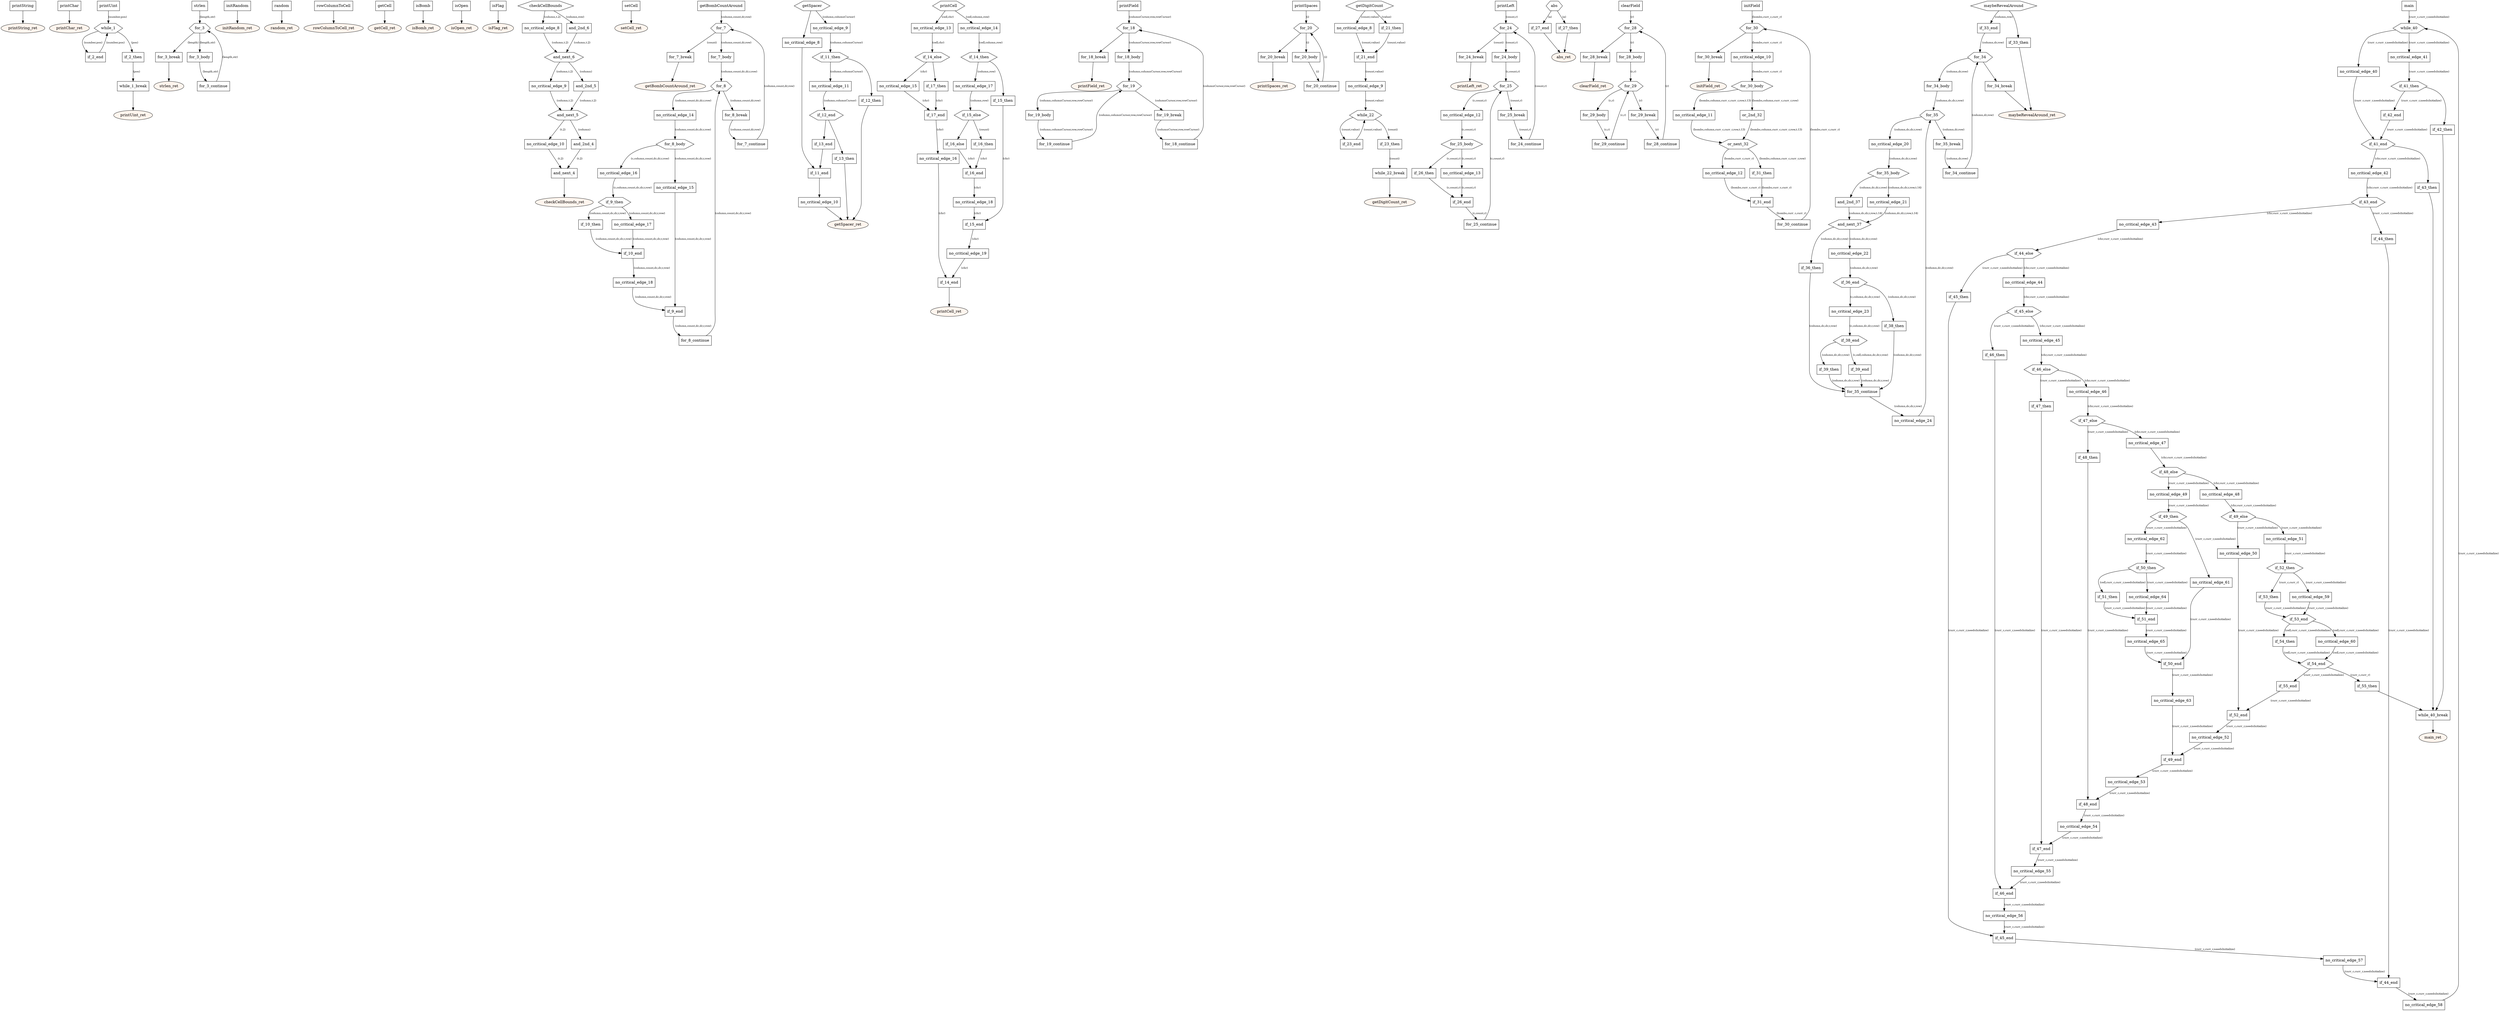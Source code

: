 digraph program {
	edge[fontsize="10pt"];
	subgraph fn_printString {
		BasicBlock_0_printString [label="printString",shape=box];
		BasicBlock_0_printString -> BasicBlock_0_printString_ret;
		BasicBlock_0_printString_ret [label="printString_ret",shape=oval,style=filled,fillcolor="#fff5ee"];
	}
	subgraph fn_printChar {
		BasicBlock_1_printChar [label="printChar",shape=box];
		BasicBlock_1_printChar -> BasicBlock_1_printChar_ret;
		BasicBlock_1_printChar_ret [label="printChar_ret",shape=oval,style=filled,fillcolor="#fff5ee"];
	}
	subgraph fn_printUint {
		BasicBlock_2_printUint [label="printUint",shape=box];
		BasicBlock_2_printUint -> BasicBlock_2_while_1 [label="(number,pos)"];
		BasicBlock_2_while_1 [label="while_1",shape=hexagon];
		BasicBlock_2_while_1 -> BasicBlock_2_if_2_end [label="(number,pos)"];
		BasicBlock_2_while_1 -> BasicBlock_2_if_2_then [label="(pos)"];
		BasicBlock_2_if_2_then [label="if_2_then",shape=box];
		BasicBlock_2_if_2_then -> BasicBlock_2_while_1_break [label="(pos)"];
		BasicBlock_2_while_1_break [label="while_1_break",shape=box];
		BasicBlock_2_while_1_break -> BasicBlock_2_printUint_ret;
		BasicBlock_2_if_2_end [label="if_2_end",shape=box];
		BasicBlock_2_if_2_end -> BasicBlock_2_while_1 [label="(number,pos)"];
		BasicBlock_2_printUint_ret [label="printUint_ret",shape=oval,style=filled,fillcolor="#fff5ee"];
	}
	subgraph fn_strlen {
		BasicBlock_3_strlen [label="strlen",shape=box];
		BasicBlock_3_strlen -> BasicBlock_3_for_3 [label="(length,str)"];
		BasicBlock_3_for_3 [label="for_3",shape=hexagon];
		BasicBlock_3_for_3 -> BasicBlock_3_for_3_break [label="(length)"];
		BasicBlock_3_for_3 -> BasicBlock_3_for_3_body [label="(length,str)"];
		BasicBlock_3_for_3_body [label="for_3_body",shape=box];
		BasicBlock_3_for_3_body -> BasicBlock_3_for_3_continue [label="(length,str)"];
		BasicBlock_3_for_3_continue [label="for_3_continue",shape=box];
		BasicBlock_3_for_3_continue -> BasicBlock_3_for_3 [label="(length,str)"];
		BasicBlock_3_for_3_break [label="for_3_break",shape=box];
		BasicBlock_3_for_3_break -> BasicBlock_3_strlen_ret;
		BasicBlock_3_strlen_ret [label="strlen_ret",shape=oval,style=filled,fillcolor="#fff5ee"];
	}
	subgraph fn_initRandom {
		BasicBlock_4_initRandom [label="initRandom",shape=box];
		BasicBlock_4_initRandom -> BasicBlock_4_initRandom_ret;
		BasicBlock_4_initRandom_ret [label="initRandom_ret",shape=oval,style=filled,fillcolor="#fff5ee"];
	}
	subgraph fn_random {
		BasicBlock_5_random [label="random",shape=box];
		BasicBlock_5_random -> BasicBlock_5_random_ret;
		BasicBlock_5_random_ret [label="random_ret",shape=oval,style=filled,fillcolor="#fff5ee"];
	}
	subgraph fn_rowColumnToCell {
		BasicBlock_6_rowColumnToCell [label="rowColumnToCell",shape=box];
		BasicBlock_6_rowColumnToCell -> BasicBlock_6_rowColumnToCell_ret;
		BasicBlock_6_rowColumnToCell_ret [label="rowColumnToCell_ret",shape=oval,style=filled,fillcolor="#fff5ee"];
	}
	subgraph fn_getCell {
		BasicBlock_7_getCell [label="getCell",shape=box];
		BasicBlock_7_getCell -> BasicBlock_7_getCell_ret;
		BasicBlock_7_getCell_ret [label="getCell_ret",shape=oval,style=filled,fillcolor="#fff5ee"];
	}
	subgraph fn_isBomb {
		BasicBlock_8_isBomb [label="isBomb",shape=box];
		BasicBlock_8_isBomb -> BasicBlock_8_isBomb_ret;
		BasicBlock_8_isBomb_ret [label="isBomb_ret",shape=oval,style=filled,fillcolor="#fff5ee"];
	}
	subgraph fn_isOpen {
		BasicBlock_9_isOpen [label="isOpen",shape=box];
		BasicBlock_9_isOpen -> BasicBlock_9_isOpen_ret;
		BasicBlock_9_isOpen_ret [label="isOpen_ret",shape=oval,style=filled,fillcolor="#fff5ee"];
	}
	subgraph fn_isFlag {
		BasicBlock_10_isFlag [label="isFlag",shape=box];
		BasicBlock_10_isFlag -> BasicBlock_10_isFlag_ret;
		BasicBlock_10_isFlag_ret [label="isFlag_ret",shape=oval,style=filled,fillcolor="#fff5ee"];
	}
	subgraph fn_checkCellBounds {
		BasicBlock_11_checkCellBounds [label="checkCellBounds",shape=hexagon];
		BasicBlock_11_checkCellBounds -> BasicBlock_11_no_critical_edge_8 [label="(column,t.2)"];
		BasicBlock_11_checkCellBounds -> BasicBlock_11_and_2nd_6 [label="(column,row)"];
		BasicBlock_11_and_2nd_6 [label="and_2nd_6",shape=box];
		BasicBlock_11_and_2nd_6 -> BasicBlock_11_and_next_6 [label="(column,t.2)"];
		BasicBlock_11_no_critical_edge_8 [label="no_critical_edge_8",shape=box];
		BasicBlock_11_no_critical_edge_8 -> BasicBlock_11_and_next_6 [label="(column,t.2)"];
		BasicBlock_11_and_next_6 [label="and_next_6",shape=hexagon];
		BasicBlock_11_and_next_6 -> BasicBlock_11_no_critical_edge_9 [label="(column,t.2)"];
		BasicBlock_11_and_next_6 -> BasicBlock_11_and_2nd_5 [label="(column)"];
		BasicBlock_11_and_2nd_5 [label="and_2nd_5",shape=box];
		BasicBlock_11_and_2nd_5 -> BasicBlock_11_and_next_5 [label="(column,t.2)"];
		BasicBlock_11_no_critical_edge_9 [label="no_critical_edge_9",shape=box];
		BasicBlock_11_no_critical_edge_9 -> BasicBlock_11_and_next_5 [label="(column,t.2)"];
		BasicBlock_11_and_next_5 [label="and_next_5",shape=hexagon];
		BasicBlock_11_and_next_5 -> BasicBlock_11_no_critical_edge_10 [label="(t.2)"];
		BasicBlock_11_and_next_5 -> BasicBlock_11_and_2nd_4 [label="(column)"];
		BasicBlock_11_and_2nd_4 [label="and_2nd_4",shape=box];
		BasicBlock_11_and_2nd_4 -> BasicBlock_11_and_next_4 [label="(t.2)"];
		BasicBlock_11_no_critical_edge_10 [label="no_critical_edge_10",shape=box];
		BasicBlock_11_no_critical_edge_10 -> BasicBlock_11_and_next_4 [label="(t.2)"];
		BasicBlock_11_and_next_4 [label="and_next_4",shape=box];
		BasicBlock_11_and_next_4 -> BasicBlock_11_checkCellBounds_ret;
		BasicBlock_11_checkCellBounds_ret [label="checkCellBounds_ret",shape=oval,style=filled,fillcolor="#fff5ee"];
	}
	subgraph fn_setCell {
		BasicBlock_12_setCell [label="setCell",shape=box];
		BasicBlock_12_setCell -> BasicBlock_12_setCell_ret;
		BasicBlock_12_setCell_ret [label="setCell_ret",shape=oval,style=filled,fillcolor="#fff5ee"];
	}
	subgraph fn_getBombCountAround {
		BasicBlock_13_getBombCountAround [label="getBombCountAround",shape=box];
		BasicBlock_13_getBombCountAround -> BasicBlock_13_for_7 [label="(column,count,dr,row)"];
		BasicBlock_13_for_7 [label="for_7",shape=hexagon];
		BasicBlock_13_for_7 -> BasicBlock_13_for_7_break [label="(count)"];
		BasicBlock_13_for_7 -> BasicBlock_13_for_7_body [label="(column,count,dr,row)"];
		BasicBlock_13_for_7_body [label="for_7_body",shape=box];
		BasicBlock_13_for_7_body -> BasicBlock_13_for_8 [label="(column,count,dc,dr,r,row)"];
		BasicBlock_13_for_8 [label="for_8",shape=hexagon];
		BasicBlock_13_for_8 -> BasicBlock_13_for_8_break [label="(column,count,dr,row)"];
		BasicBlock_13_for_8 -> BasicBlock_13_no_critical_edge_14 [label="(column,count,dc,dr,r,row)"];
		BasicBlock_13_no_critical_edge_14 [label="no_critical_edge_14",shape=box];
		BasicBlock_13_no_critical_edge_14 -> BasicBlock_13_for_8_body [label="(column,count,dc,dr,r,row)"];
		BasicBlock_13_for_8_body [label="for_8_body",shape=hexagon];
		BasicBlock_13_for_8_body -> BasicBlock_13_no_critical_edge_15 [label="(column,count,dc,dr,r,row)"];
		BasicBlock_13_for_8_body -> BasicBlock_13_no_critical_edge_16 [label="(c,column,count,dc,dr,r,row)"];
		BasicBlock_13_no_critical_edge_16 [label="no_critical_edge_16",shape=box];
		BasicBlock_13_no_critical_edge_16 -> BasicBlock_13_if_9_then [label="(c,column,count,dc,dr,r,row)"];
		BasicBlock_13_if_9_then [label="if_9_then",shape=hexagon];
		BasicBlock_13_if_9_then -> BasicBlock_13_no_critical_edge_17 [label="(column,count,dc,dr,r,row)"];
		BasicBlock_13_if_9_then -> BasicBlock_13_if_10_then [label="(column,count,dc,dr,r,row)"];
		BasicBlock_13_if_10_then [label="if_10_then",shape=box];
		BasicBlock_13_if_10_then -> BasicBlock_13_if_10_end [label="(column,count,dc,dr,r,row)"];
		BasicBlock_13_no_critical_edge_17 [label="no_critical_edge_17",shape=box];
		BasicBlock_13_no_critical_edge_17 -> BasicBlock_13_if_10_end [label="(column,count,dc,dr,r,row)"];
		BasicBlock_13_if_10_end [label="if_10_end",shape=box];
		BasicBlock_13_if_10_end -> BasicBlock_13_no_critical_edge_18 [label="(column,count,dc,dr,r,row)"];
		BasicBlock_13_no_critical_edge_18 [label="no_critical_edge_18",shape=box];
		BasicBlock_13_no_critical_edge_18 -> BasicBlock_13_if_9_end [label="(column,count,dc,dr,r,row)"];
		BasicBlock_13_no_critical_edge_15 [label="no_critical_edge_15",shape=box];
		BasicBlock_13_no_critical_edge_15 -> BasicBlock_13_if_9_end [label="(column,count,dc,dr,r,row)"];
		BasicBlock_13_if_9_end [label="if_9_end",shape=box];
		BasicBlock_13_if_9_end -> BasicBlock_13_for_8_continue [label="(column,count,dc,dr,r,row)"];
		BasicBlock_13_for_8_continue [label="for_8_continue",shape=box];
		BasicBlock_13_for_8_continue -> BasicBlock_13_for_8 [label="(column,count,dc,dr,r,row)"];
		BasicBlock_13_for_8_break [label="for_8_break",shape=box];
		BasicBlock_13_for_8_break -> BasicBlock_13_for_7_continue [label="(column,count,dr,row)"];
		BasicBlock_13_for_7_continue [label="for_7_continue",shape=box];
		BasicBlock_13_for_7_continue -> BasicBlock_13_for_7 [label="(column,count,dr,row)"];
		BasicBlock_13_for_7_break [label="for_7_break",shape=box];
		BasicBlock_13_for_7_break -> BasicBlock_13_getBombCountAround_ret;
		BasicBlock_13_getBombCountAround_ret [label="getBombCountAround_ret",shape=oval,style=filled,fillcolor="#fff5ee"];
	}
	subgraph fn_getSpacer {
		BasicBlock_14_getSpacer [label="getSpacer",shape=hexagon];
		BasicBlock_14_getSpacer -> BasicBlock_14_no_critical_edge_8;
		BasicBlock_14_getSpacer -> BasicBlock_14_no_critical_edge_9 [label="(column,columnCursor)"];
		BasicBlock_14_no_critical_edge_9 [label="no_critical_edge_9",shape=box];
		BasicBlock_14_no_critical_edge_9 -> BasicBlock_14_if_11_then [label="(column,columnCursor)"];
		BasicBlock_14_if_11_then [label="if_11_then",shape=hexagon];
		BasicBlock_14_if_11_then -> BasicBlock_14_no_critical_edge_11 [label="(column,columnCursor)"];
		BasicBlock_14_if_11_then -> BasicBlock_14_if_12_then;
		BasicBlock_14_if_12_then [label="if_12_then",shape=box];
		BasicBlock_14_if_12_then -> BasicBlock_14_getSpacer_ret;
		BasicBlock_14_no_critical_edge_11 [label="no_critical_edge_11",shape=box];
		BasicBlock_14_no_critical_edge_11 -> BasicBlock_14_if_12_end [label="(column,columnCursor)"];
		BasicBlock_14_if_12_end [label="if_12_end",shape=hexagon];
		BasicBlock_14_if_12_end -> BasicBlock_14_if_13_end;
		BasicBlock_14_if_12_end -> BasicBlock_14_if_13_then;
		BasicBlock_14_if_13_then [label="if_13_then",shape=box];
		BasicBlock_14_if_13_then -> BasicBlock_14_getSpacer_ret;
		BasicBlock_14_if_13_end [label="if_13_end",shape=box];
		BasicBlock_14_if_13_end -> BasicBlock_14_if_11_end;
		BasicBlock_14_no_critical_edge_8 [label="no_critical_edge_8",shape=box];
		BasicBlock_14_no_critical_edge_8 -> BasicBlock_14_if_11_end;
		BasicBlock_14_if_11_end [label="if_11_end",shape=box];
		BasicBlock_14_if_11_end -> BasicBlock_14_no_critical_edge_10;
		BasicBlock_14_no_critical_edge_10 [label="no_critical_edge_10",shape=box];
		BasicBlock_14_no_critical_edge_10 -> BasicBlock_14_getSpacer_ret;
		BasicBlock_14_getSpacer_ret [label="getSpacer_ret",shape=oval,style=filled,fillcolor="#fff5ee"];
	}
	subgraph fn_printCell {
		BasicBlock_15_printCell [label="printCell",shape=hexagon];
		BasicBlock_15_printCell -> BasicBlock_15_no_critical_edge_13 [label="(cell,chr)"];
		BasicBlock_15_printCell -> BasicBlock_15_no_critical_edge_14 [label="(cell,column,row)"];
		BasicBlock_15_no_critical_edge_14 [label="no_critical_edge_14",shape=box];
		BasicBlock_15_no_critical_edge_14 -> BasicBlock_15_if_14_then [label="(cell,column,row)"];
		BasicBlock_15_if_14_then [label="if_14_then",shape=hexagon];
		BasicBlock_15_if_14_then -> BasicBlock_15_no_critical_edge_17 [label="(column,row)"];
		BasicBlock_15_if_14_then -> BasicBlock_15_if_15_then;
		BasicBlock_15_if_15_then [label="if_15_then",shape=box];
		BasicBlock_15_if_15_then -> BasicBlock_15_if_15_end [label="(chr)"];
		BasicBlock_15_no_critical_edge_17 [label="no_critical_edge_17",shape=box];
		BasicBlock_15_no_critical_edge_17 -> BasicBlock_15_if_15_else [label="(column,row)"];
		BasicBlock_15_if_15_else [label="if_15_else",shape=hexagon];
		BasicBlock_15_if_15_else -> BasicBlock_15_if_16_else;
		BasicBlock_15_if_15_else -> BasicBlock_15_if_16_then [label="(count)"];
		BasicBlock_15_if_16_then [label="if_16_then",shape=box];
		BasicBlock_15_if_16_then -> BasicBlock_15_if_16_end [label="(chr)"];
		BasicBlock_15_if_16_else [label="if_16_else",shape=box];
		BasicBlock_15_if_16_else -> BasicBlock_15_if_16_end [label="(chr)"];
		BasicBlock_15_if_16_end [label="if_16_end",shape=box];
		BasicBlock_15_if_16_end -> BasicBlock_15_no_critical_edge_18 [label="(chr)"];
		BasicBlock_15_no_critical_edge_18 [label="no_critical_edge_18",shape=box];
		BasicBlock_15_no_critical_edge_18 -> BasicBlock_15_if_15_end [label="(chr)"];
		BasicBlock_15_if_15_end [label="if_15_end",shape=box];
		BasicBlock_15_if_15_end -> BasicBlock_15_no_critical_edge_19 [label="(chr)"];
		BasicBlock_15_no_critical_edge_19 [label="no_critical_edge_19",shape=box];
		BasicBlock_15_no_critical_edge_19 -> BasicBlock_15_if_14_end [label="(chr)"];
		BasicBlock_15_no_critical_edge_13 [label="no_critical_edge_13",shape=box];
		BasicBlock_15_no_critical_edge_13 -> BasicBlock_15_if_14_else [label="(cell,chr)"];
		BasicBlock_15_if_14_else [label="if_14_else",shape=hexagon];
		BasicBlock_15_if_14_else -> BasicBlock_15_no_critical_edge_15 [label="(chr)"];
		BasicBlock_15_if_14_else -> BasicBlock_15_if_17_then;
		BasicBlock_15_if_17_then [label="if_17_then",shape=box];
		BasicBlock_15_if_17_then -> BasicBlock_15_if_17_end [label="(chr)"];
		BasicBlock_15_no_critical_edge_15 [label="no_critical_edge_15",shape=box];
		BasicBlock_15_no_critical_edge_15 -> BasicBlock_15_if_17_end [label="(chr)"];
		BasicBlock_15_if_17_end [label="if_17_end",shape=box];
		BasicBlock_15_if_17_end -> BasicBlock_15_no_critical_edge_16 [label="(chr)"];
		BasicBlock_15_no_critical_edge_16 [label="no_critical_edge_16",shape=box];
		BasicBlock_15_no_critical_edge_16 -> BasicBlock_15_if_14_end [label="(chr)"];
		BasicBlock_15_if_14_end [label="if_14_end",shape=box];
		BasicBlock_15_if_14_end -> BasicBlock_15_printCell_ret;
		BasicBlock_15_printCell_ret [label="printCell_ret",shape=oval,style=filled,fillcolor="#fff5ee"];
	}
	subgraph fn_printField {
		BasicBlock_16_printField [label="printField",shape=box];
		BasicBlock_16_printField -> BasicBlock_16_for_18 [label="(columnCursor,row,rowCursor)"];
		BasicBlock_16_for_18 [label="for_18",shape=hexagon];
		BasicBlock_16_for_18 -> BasicBlock_16_for_18_break;
		BasicBlock_16_for_18 -> BasicBlock_16_for_18_body [label="(columnCursor,row,rowCursor)"];
		BasicBlock_16_for_18_body [label="for_18_body",shape=box];
		BasicBlock_16_for_18_body -> BasicBlock_16_for_19 [label="(column,columnCursor,row,rowCursor)"];
		BasicBlock_16_for_19 [label="for_19",shape=hexagon];
		BasicBlock_16_for_19 -> BasicBlock_16_for_19_break [label="(columnCursor,row,rowCursor)"];
		BasicBlock_16_for_19 -> BasicBlock_16_for_19_body [label="(column,columnCursor,row,rowCursor)"];
		BasicBlock_16_for_19_body [label="for_19_body",shape=box];
		BasicBlock_16_for_19_body -> BasicBlock_16_for_19_continue [label="(column,columnCursor,row,rowCursor)"];
		BasicBlock_16_for_19_continue [label="for_19_continue",shape=box];
		BasicBlock_16_for_19_continue -> BasicBlock_16_for_19 [label="(column,columnCursor,row,rowCursor)"];
		BasicBlock_16_for_19_break [label="for_19_break",shape=box];
		BasicBlock_16_for_19_break -> BasicBlock_16_for_18_continue [label="(columnCursor,row,rowCursor)"];
		BasicBlock_16_for_18_continue [label="for_18_continue",shape=box];
		BasicBlock_16_for_18_continue -> BasicBlock_16_for_18 [label="(columnCursor,row,rowCursor)"];
		BasicBlock_16_for_18_break [label="for_18_break",shape=box];
		BasicBlock_16_for_18_break -> BasicBlock_16_printField_ret;
		BasicBlock_16_printField_ret [label="printField_ret",shape=oval,style=filled,fillcolor="#fff5ee"];
	}
	subgraph fn_printSpaces {
		BasicBlock_17_printSpaces [label="printSpaces",shape=box];
		BasicBlock_17_printSpaces -> BasicBlock_17_for_20 [label="(i)"];
		BasicBlock_17_for_20 [label="for_20",shape=hexagon];
		BasicBlock_17_for_20 -> BasicBlock_17_for_20_break;
		BasicBlock_17_for_20 -> BasicBlock_17_for_20_body [label="(i)"];
		BasicBlock_17_for_20_body [label="for_20_body",shape=box];
		BasicBlock_17_for_20_body -> BasicBlock_17_for_20_continue [label="(i)"];
		BasicBlock_17_for_20_continue [label="for_20_continue",shape=box];
		BasicBlock_17_for_20_continue -> BasicBlock_17_for_20 [label="(i)"];
		BasicBlock_17_for_20_break [label="for_20_break",shape=box];
		BasicBlock_17_for_20_break -> BasicBlock_17_printSpaces_ret;
		BasicBlock_17_printSpaces_ret [label="printSpaces_ret",shape=oval,style=filled,fillcolor="#fff5ee"];
	}
	subgraph fn_getDigitCount {
		BasicBlock_18_getDigitCount [label="getDigitCount",shape=hexagon];
		BasicBlock_18_getDigitCount -> BasicBlock_18_no_critical_edge_8 [label="(count,value)"];
		BasicBlock_18_getDigitCount -> BasicBlock_18_if_21_then [label="(value)"];
		BasicBlock_18_if_21_then [label="if_21_then",shape=box];
		BasicBlock_18_if_21_then -> BasicBlock_18_if_21_end [label="(count,value)"];
		BasicBlock_18_no_critical_edge_8 [label="no_critical_edge_8",shape=box];
		BasicBlock_18_no_critical_edge_8 -> BasicBlock_18_if_21_end [label="(count,value)"];
		BasicBlock_18_if_21_end [label="if_21_end",shape=box];
		BasicBlock_18_if_21_end -> BasicBlock_18_no_critical_edge_9 [label="(count,value)"];
		BasicBlock_18_no_critical_edge_9 [label="no_critical_edge_9",shape=box];
		BasicBlock_18_no_critical_edge_9 -> BasicBlock_18_while_22 [label="(count,value)"];
		BasicBlock_18_while_22 [label="while_22",shape=hexagon];
		BasicBlock_18_while_22 -> BasicBlock_18_if_23_end [label="(count,value)"];
		BasicBlock_18_while_22 -> BasicBlock_18_if_23_then [label="(count)"];
		BasicBlock_18_if_23_then [label="if_23_then",shape=box];
		BasicBlock_18_if_23_then -> BasicBlock_18_while_22_break [label="(count)"];
		BasicBlock_18_while_22_break [label="while_22_break",shape=box];
		BasicBlock_18_while_22_break -> BasicBlock_18_getDigitCount_ret;
		BasicBlock_18_if_23_end [label="if_23_end",shape=box];
		BasicBlock_18_if_23_end -> BasicBlock_18_while_22 [label="(count,value)"];
		BasicBlock_18_getDigitCount_ret [label="getDigitCount_ret",shape=oval,style=filled,fillcolor="#fff5ee"];
	}
	subgraph fn_printLeft {
		BasicBlock_19_printLeft [label="printLeft",shape=box];
		BasicBlock_19_printLeft -> BasicBlock_19_for_24 [label="(count,r)"];
		BasicBlock_19_for_24 [label="for_24",shape=hexagon];
		BasicBlock_19_for_24 -> BasicBlock_19_for_24_break [label="(count)"];
		BasicBlock_19_for_24 -> BasicBlock_19_for_24_body [label="(count,r)"];
		BasicBlock_19_for_24_body [label="for_24_body",shape=box];
		BasicBlock_19_for_24_body -> BasicBlock_19_for_25 [label="(c,count,r)"];
		BasicBlock_19_for_25 [label="for_25",shape=hexagon];
		BasicBlock_19_for_25 -> BasicBlock_19_for_25_break [label="(count,r)"];
		BasicBlock_19_for_25 -> BasicBlock_19_no_critical_edge_12 [label="(c,count,r)"];
		BasicBlock_19_no_critical_edge_12 [label="no_critical_edge_12",shape=box];
		BasicBlock_19_no_critical_edge_12 -> BasicBlock_19_for_25_body [label="(c,count,r)"];
		BasicBlock_19_for_25_body [label="for_25_body",shape=hexagon];
		BasicBlock_19_for_25_body -> BasicBlock_19_no_critical_edge_13 [label="(c,count,r)"];
		BasicBlock_19_for_25_body -> BasicBlock_19_if_26_then [label="(c,count,r)"];
		BasicBlock_19_if_26_then [label="if_26_then",shape=box];
		BasicBlock_19_if_26_then -> BasicBlock_19_if_26_end [label="(c,count,r)"];
		BasicBlock_19_no_critical_edge_13 [label="no_critical_edge_13",shape=box];
		BasicBlock_19_no_critical_edge_13 -> BasicBlock_19_if_26_end [label="(c,count,r)"];
		BasicBlock_19_if_26_end [label="if_26_end",shape=box];
		BasicBlock_19_if_26_end -> BasicBlock_19_for_25_continue [label="(c,count,r)"];
		BasicBlock_19_for_25_continue [label="for_25_continue",shape=box];
		BasicBlock_19_for_25_continue -> BasicBlock_19_for_25 [label="(c,count,r)"];
		BasicBlock_19_for_25_break [label="for_25_break",shape=box];
		BasicBlock_19_for_25_break -> BasicBlock_19_for_24_continue [label="(count,r)"];
		BasicBlock_19_for_24_continue [label="for_24_continue",shape=box];
		BasicBlock_19_for_24_continue -> BasicBlock_19_for_24 [label="(count,r)"];
		BasicBlock_19_for_24_break [label="for_24_break",shape=box];
		BasicBlock_19_for_24_break -> BasicBlock_19_printLeft_ret;
		BasicBlock_19_printLeft_ret [label="printLeft_ret",shape=oval,style=filled,fillcolor="#fff5ee"];
	}
	subgraph fn_abs {
		BasicBlock_20_abs [label="abs",shape=hexagon];
		BasicBlock_20_abs -> BasicBlock_20_if_27_end [label="(a)"];
		BasicBlock_20_abs -> BasicBlock_20_if_27_then [label="(a)"];
		BasicBlock_20_if_27_then [label="if_27_then",shape=box];
		BasicBlock_20_if_27_then -> BasicBlock_20_abs_ret;
		BasicBlock_20_if_27_end [label="if_27_end",shape=box];
		BasicBlock_20_if_27_end -> BasicBlock_20_abs_ret;
		BasicBlock_20_abs_ret [label="abs_ret",shape=oval,style=filled,fillcolor="#fff5ee"];
	}
	subgraph fn_clearField {
		BasicBlock_21_clearField [label="clearField",shape=box];
		BasicBlock_21_clearField -> BasicBlock_21_for_28 [label="(r)"];
		BasicBlock_21_for_28 [label="for_28",shape=hexagon];
		BasicBlock_21_for_28 -> BasicBlock_21_for_28_break;
		BasicBlock_21_for_28 -> BasicBlock_21_for_28_body [label="(r)"];
		BasicBlock_21_for_28_body [label="for_28_body",shape=box];
		BasicBlock_21_for_28_body -> BasicBlock_21_for_29 [label="(c,r)"];
		BasicBlock_21_for_29 [label="for_29",shape=hexagon];
		BasicBlock_21_for_29 -> BasicBlock_21_for_29_break [label="(r)"];
		BasicBlock_21_for_29 -> BasicBlock_21_for_29_body [label="(c,r)"];
		BasicBlock_21_for_29_body [label="for_29_body",shape=box];
		BasicBlock_21_for_29_body -> BasicBlock_21_for_29_continue [label="(c,r)"];
		BasicBlock_21_for_29_continue [label="for_29_continue",shape=box];
		BasicBlock_21_for_29_continue -> BasicBlock_21_for_29 [label="(c,r)"];
		BasicBlock_21_for_29_break [label="for_29_break",shape=box];
		BasicBlock_21_for_29_break -> BasicBlock_21_for_28_continue [label="(r)"];
		BasicBlock_21_for_28_continue [label="for_28_continue",shape=box];
		BasicBlock_21_for_28_continue -> BasicBlock_21_for_28 [label="(r)"];
		BasicBlock_21_for_28_break [label="for_28_break",shape=box];
		BasicBlock_21_for_28_break -> BasicBlock_21_clearField_ret;
		BasicBlock_21_clearField_ret [label="clearField_ret",shape=oval,style=filled,fillcolor="#fff5ee"];
	}
	subgraph fn_initField {
		BasicBlock_22_initField [label="initField",shape=box];
		BasicBlock_22_initField -> BasicBlock_22_for_30 [label="(bombs,curr_c,curr_r)"];
		BasicBlock_22_for_30 [label="for_30",shape=hexagon];
		BasicBlock_22_for_30 -> BasicBlock_22_for_30_break;
		BasicBlock_22_for_30 -> BasicBlock_22_no_critical_edge_10 [label="(bombs,curr_c,curr_r)"];
		BasicBlock_22_no_critical_edge_10 [label="no_critical_edge_10",shape=box];
		BasicBlock_22_no_critical_edge_10 -> BasicBlock_22_for_30_body [label="(bombs,curr_c,curr_r)"];
		BasicBlock_22_for_30_body [label="for_30_body",shape=hexagon];
		BasicBlock_22_for_30_body -> BasicBlock_22_no_critical_edge_11 [label="(bombs,column,curr_c,curr_r,row,t.13)"];
		BasicBlock_22_for_30_body -> BasicBlock_22_or_2nd_32 [label="(bombs,column,curr_c,curr_r,row)"];
		BasicBlock_22_or_2nd_32 [label="or_2nd_32",shape=box];
		BasicBlock_22_or_2nd_32 -> BasicBlock_22_or_next_32 [label="(bombs,column,curr_c,curr_r,row,t.13)"];
		BasicBlock_22_no_critical_edge_11 [label="no_critical_edge_11",shape=box];
		BasicBlock_22_no_critical_edge_11 -> BasicBlock_22_or_next_32 [label="(bombs,column,curr_c,curr_r,row,t.13)"];
		BasicBlock_22_or_next_32 [label="or_next_32",shape=hexagon];
		BasicBlock_22_or_next_32 -> BasicBlock_22_no_critical_edge_12 [label="(bombs,curr_c,curr_r)"];
		BasicBlock_22_or_next_32 -> BasicBlock_22_if_31_then [label="(bombs,column,curr_c,curr_r,row)"];
		BasicBlock_22_if_31_then [label="if_31_then",shape=box];
		BasicBlock_22_if_31_then -> BasicBlock_22_if_31_end [label="(bombs,curr_c,curr_r)"];
		BasicBlock_22_no_critical_edge_12 [label="no_critical_edge_12",shape=box];
		BasicBlock_22_no_critical_edge_12 -> BasicBlock_22_if_31_end [label="(bombs,curr_c,curr_r)"];
		BasicBlock_22_if_31_end [label="if_31_end",shape=box];
		BasicBlock_22_if_31_end -> BasicBlock_22_for_30_continue [label="(bombs,curr_c,curr_r)"];
		BasicBlock_22_for_30_continue [label="for_30_continue",shape=box];
		BasicBlock_22_for_30_continue -> BasicBlock_22_for_30 [label="(bombs,curr_c,curr_r)"];
		BasicBlock_22_for_30_break [label="for_30_break",shape=box];
		BasicBlock_22_for_30_break -> BasicBlock_22_initField_ret;
		BasicBlock_22_initField_ret [label="initField_ret",shape=oval,style=filled,fillcolor="#fff5ee"];
	}
	subgraph fn_maybeRevealAround {
		BasicBlock_23_maybeRevealAround [label="maybeRevealAround",shape=hexagon];
		BasicBlock_23_maybeRevealAround -> BasicBlock_23_if_33_end [label="(column,row)"];
		BasicBlock_23_maybeRevealAround -> BasicBlock_23_if_33_then;
		BasicBlock_23_if_33_then [label="if_33_then",shape=box];
		BasicBlock_23_if_33_then -> BasicBlock_23_maybeRevealAround_ret;
		BasicBlock_23_if_33_end [label="if_33_end",shape=box];
		BasicBlock_23_if_33_end -> BasicBlock_23_for_34 [label="(column,dr,row)"];
		BasicBlock_23_for_34 [label="for_34",shape=hexagon];
		BasicBlock_23_for_34 -> BasicBlock_23_for_34_break;
		BasicBlock_23_for_34 -> BasicBlock_23_for_34_body [label="(column,dr,row)"];
		BasicBlock_23_for_34_body [label="for_34_body",shape=box];
		BasicBlock_23_for_34_body -> BasicBlock_23_for_35 [label="(column,dc,dr,r,row)"];
		BasicBlock_23_for_35 [label="for_35",shape=hexagon];
		BasicBlock_23_for_35 -> BasicBlock_23_for_35_break [label="(column,dr,row)"];
		BasicBlock_23_for_35 -> BasicBlock_23_no_critical_edge_20 [label="(column,dc,dr,r,row)"];
		BasicBlock_23_no_critical_edge_20 [label="no_critical_edge_20",shape=box];
		BasicBlock_23_no_critical_edge_20 -> BasicBlock_23_for_35_body [label="(column,dc,dr,r,row)"];
		BasicBlock_23_for_35_body [label="for_35_body",shape=hexagon];
		BasicBlock_23_for_35_body -> BasicBlock_23_no_critical_edge_21 [label="(column,dc,dr,r,row,t.14)"];
		BasicBlock_23_for_35_body -> BasicBlock_23_and_2nd_37 [label="(column,dc,dr,r,row)"];
		BasicBlock_23_and_2nd_37 [label="and_2nd_37",shape=box];
		BasicBlock_23_and_2nd_37 -> BasicBlock_23_and_next_37 [label="(column,dc,dr,r,row,t.14)"];
		BasicBlock_23_no_critical_edge_21 [label="no_critical_edge_21",shape=box];
		BasicBlock_23_no_critical_edge_21 -> BasicBlock_23_and_next_37 [label="(column,dc,dr,r,row,t.14)"];
		BasicBlock_23_and_next_37 [label="and_next_37",shape=hexagon];
		BasicBlock_23_and_next_37 -> BasicBlock_23_no_critical_edge_22 [label="(column,dc,dr,r,row)"];
		BasicBlock_23_and_next_37 -> BasicBlock_23_if_36_then [label="(column,dc,dr,r,row)"];
		BasicBlock_23_if_36_then [label="if_36_then",shape=box];
		BasicBlock_23_if_36_then -> BasicBlock_23_for_35_continue [label="(column,dc,dr,r,row)"];
		BasicBlock_23_no_critical_edge_22 [label="no_critical_edge_22",shape=box];
		BasicBlock_23_no_critical_edge_22 -> BasicBlock_23_if_36_end [label="(column,dc,dr,r,row)"];
		BasicBlock_23_if_36_end [label="if_36_end",shape=hexagon];
		BasicBlock_23_if_36_end -> BasicBlock_23_no_critical_edge_23 [label="(c,column,dc,dr,r,row)"];
		BasicBlock_23_if_36_end -> BasicBlock_23_if_38_then [label="(column,dc,dr,r,row)"];
		BasicBlock_23_if_38_then [label="if_38_then",shape=box];
		BasicBlock_23_if_38_then -> BasicBlock_23_for_35_continue [label="(column,dc,dr,r,row)"];
		BasicBlock_23_no_critical_edge_23 [label="no_critical_edge_23",shape=box];
		BasicBlock_23_no_critical_edge_23 -> BasicBlock_23_if_38_end [label="(c,column,dc,dr,r,row)"];
		BasicBlock_23_if_38_end [label="if_38_end",shape=hexagon];
		BasicBlock_23_if_38_end -> BasicBlock_23_if_39_end [label="(c,cell,column,dc,dr,r,row)"];
		BasicBlock_23_if_38_end -> BasicBlock_23_if_39_then [label="(column,dc,dr,r,row)"];
		BasicBlock_23_if_39_then [label="if_39_then",shape=box];
		BasicBlock_23_if_39_then -> BasicBlock_23_for_35_continue [label="(column,dc,dr,r,row)"];
		BasicBlock_23_if_39_end [label="if_39_end",shape=box];
		BasicBlock_23_if_39_end -> BasicBlock_23_for_35_continue [label="(column,dc,dr,r,row)"];
		BasicBlock_23_for_35_continue [label="for_35_continue",shape=box];
		BasicBlock_23_for_35_continue -> BasicBlock_23_no_critical_edge_24 [label="(column,dc,dr,r,row)"];
		BasicBlock_23_no_critical_edge_24 [label="no_critical_edge_24",shape=box];
		BasicBlock_23_no_critical_edge_24 -> BasicBlock_23_for_35 [label="(column,dc,dr,r,row)"];
		BasicBlock_23_for_35_break [label="for_35_break",shape=box];
		BasicBlock_23_for_35_break -> BasicBlock_23_for_34_continue [label="(column,dr,row)"];
		BasicBlock_23_for_34_continue [label="for_34_continue",shape=box];
		BasicBlock_23_for_34_continue -> BasicBlock_23_for_34 [label="(column,dr,row)"];
		BasicBlock_23_for_34_break [label="for_34_break",shape=box];
		BasicBlock_23_for_34_break -> BasicBlock_23_maybeRevealAround_ret;
		BasicBlock_23_maybeRevealAround_ret [label="maybeRevealAround_ret",shape=oval,style=filled,fillcolor="#fff5ee"];
	}
	subgraph fn_main {
		BasicBlock_24_main [label="main",shape=box];
		BasicBlock_24_main -> BasicBlock_24_while_40 [label="(curr_c,curr_r,needsInitialize)"];
		BasicBlock_24_while_40 [label="while_40",shape=hexagon];
		BasicBlock_24_while_40 -> BasicBlock_24_no_critical_edge_40 [label="(curr_c,curr_r,needsInitialize)"];
		BasicBlock_24_while_40 -> BasicBlock_24_no_critical_edge_41 [label="(curr_c,curr_r,needsInitialize)"];
		BasicBlock_24_no_critical_edge_41 [label="no_critical_edge_41",shape=box];
		BasicBlock_24_no_critical_edge_41 -> BasicBlock_24_if_41_then [label="(curr_c,curr_r,needsInitialize)"];
		BasicBlock_24_if_41_then [label="if_41_then",shape=hexagon];
		BasicBlock_24_if_41_then -> BasicBlock_24_if_42_end [label="(curr_c,curr_r,needsInitialize)"];
		BasicBlock_24_if_41_then -> BasicBlock_24_if_42_then;
		BasicBlock_24_if_42_then [label="if_42_then",shape=box];
		BasicBlock_24_if_42_then -> BasicBlock_24_while_40_break;
		BasicBlock_24_if_42_end [label="if_42_end",shape=box];
		BasicBlock_24_if_42_end -> BasicBlock_24_if_41_end [label="(curr_c,curr_r,needsInitialize)"];
		BasicBlock_24_no_critical_edge_40 [label="no_critical_edge_40",shape=box];
		BasicBlock_24_no_critical_edge_40 -> BasicBlock_24_if_41_end [label="(curr_c,curr_r,needsInitialize)"];
		BasicBlock_24_if_41_end [label="if_41_end",shape=hexagon];
		BasicBlock_24_if_41_end -> BasicBlock_24_no_critical_edge_42 [label="(chr,curr_c,curr_r,needsInitialize)"];
		BasicBlock_24_if_41_end -> BasicBlock_24_if_43_then;
		BasicBlock_24_if_43_then [label="if_43_then",shape=box];
		BasicBlock_24_if_43_then -> BasicBlock_24_while_40_break;
		BasicBlock_24_no_critical_edge_42 [label="no_critical_edge_42",shape=box];
		BasicBlock_24_no_critical_edge_42 -> BasicBlock_24_if_43_end [label="(chr,curr_c,curr_r,needsInitialize)"];
		BasicBlock_24_if_43_end [label="if_43_end",shape=hexagon];
		BasicBlock_24_if_43_end -> BasicBlock_24_no_critical_edge_43 [label="(chr,curr_c,curr_r,needsInitialize)"];
		BasicBlock_24_if_43_end -> BasicBlock_24_if_44_then [label="(curr_c,curr_r,needsInitialize)"];
		BasicBlock_24_if_44_then [label="if_44_then",shape=box];
		BasicBlock_24_if_44_then -> BasicBlock_24_if_44_end [label="(curr_c,curr_r,needsInitialize)"];
		BasicBlock_24_no_critical_edge_43 [label="no_critical_edge_43",shape=box];
		BasicBlock_24_no_critical_edge_43 -> BasicBlock_24_if_44_else [label="(chr,curr_c,curr_r,needsInitialize)"];
		BasicBlock_24_if_44_else [label="if_44_else",shape=hexagon];
		BasicBlock_24_if_44_else -> BasicBlock_24_no_critical_edge_44 [label="(chr,curr_c,curr_r,needsInitialize)"];
		BasicBlock_24_if_44_else -> BasicBlock_24_if_45_then [label="(curr_c,curr_r,needsInitialize)"];
		BasicBlock_24_if_45_then [label="if_45_then",shape=box];
		BasicBlock_24_if_45_then -> BasicBlock_24_if_45_end [label="(curr_c,curr_r,needsInitialize)"];
		BasicBlock_24_no_critical_edge_44 [label="no_critical_edge_44",shape=box];
		BasicBlock_24_no_critical_edge_44 -> BasicBlock_24_if_45_else [label="(chr,curr_c,curr_r,needsInitialize)"];
		BasicBlock_24_if_45_else [label="if_45_else",shape=hexagon];
		BasicBlock_24_if_45_else -> BasicBlock_24_no_critical_edge_45 [label="(chr,curr_c,curr_r,needsInitialize)"];
		BasicBlock_24_if_45_else -> BasicBlock_24_if_46_then [label="(curr_c,curr_r,needsInitialize)"];
		BasicBlock_24_if_46_then [label="if_46_then",shape=box];
		BasicBlock_24_if_46_then -> BasicBlock_24_if_46_end [label="(curr_c,curr_r,needsInitialize)"];
		BasicBlock_24_no_critical_edge_45 [label="no_critical_edge_45",shape=box];
		BasicBlock_24_no_critical_edge_45 -> BasicBlock_24_if_46_else [label="(chr,curr_c,curr_r,needsInitialize)"];
		BasicBlock_24_if_46_else [label="if_46_else",shape=hexagon];
		BasicBlock_24_if_46_else -> BasicBlock_24_no_critical_edge_46 [label="(chr,curr_c,curr_r,needsInitialize)"];
		BasicBlock_24_if_46_else -> BasicBlock_24_if_47_then [label="(curr_c,curr_r,needsInitialize)"];
		BasicBlock_24_if_47_then [label="if_47_then",shape=box];
		BasicBlock_24_if_47_then -> BasicBlock_24_if_47_end [label="(curr_c,curr_r,needsInitialize)"];
		BasicBlock_24_no_critical_edge_46 [label="no_critical_edge_46",shape=box];
		BasicBlock_24_no_critical_edge_46 -> BasicBlock_24_if_47_else [label="(chr,curr_c,curr_r,needsInitialize)"];
		BasicBlock_24_if_47_else [label="if_47_else",shape=hexagon];
		BasicBlock_24_if_47_else -> BasicBlock_24_no_critical_edge_47 [label="(chr,curr_c,curr_r,needsInitialize)"];
		BasicBlock_24_if_47_else -> BasicBlock_24_if_48_then [label="(curr_c,curr_r,needsInitialize)"];
		BasicBlock_24_if_48_then [label="if_48_then",shape=box];
		BasicBlock_24_if_48_then -> BasicBlock_24_if_48_end [label="(curr_c,curr_r,needsInitialize)"];
		BasicBlock_24_no_critical_edge_47 [label="no_critical_edge_47",shape=box];
		BasicBlock_24_no_critical_edge_47 -> BasicBlock_24_if_48_else [label="(chr,curr_c,curr_r,needsInitialize)"];
		BasicBlock_24_if_48_else [label="if_48_else",shape=hexagon];
		BasicBlock_24_if_48_else -> BasicBlock_24_no_critical_edge_48 [label="(chr,curr_c,curr_r,needsInitialize)"];
		BasicBlock_24_if_48_else -> BasicBlock_24_no_critical_edge_49 [label="(curr_c,curr_r,needsInitialize)"];
		BasicBlock_24_no_critical_edge_49 [label="no_critical_edge_49",shape=box];
		BasicBlock_24_no_critical_edge_49 -> BasicBlock_24_if_49_then [label="(curr_c,curr_r,needsInitialize)"];
		BasicBlock_24_if_49_then [label="if_49_then",shape=hexagon];
		BasicBlock_24_if_49_then -> BasicBlock_24_no_critical_edge_61 [label="(curr_c,curr_r,needsInitialize)"];
		BasicBlock_24_if_49_then -> BasicBlock_24_no_critical_edge_62 [label="(curr_c,curr_r,needsInitialize)"];
		BasicBlock_24_no_critical_edge_62 [label="no_critical_edge_62",shape=box];
		BasicBlock_24_no_critical_edge_62 -> BasicBlock_24_if_50_then [label="(curr_c,curr_r,needsInitialize)"];
		BasicBlock_24_if_50_then [label="if_50_then",shape=hexagon];
		BasicBlock_24_if_50_then -> BasicBlock_24_no_critical_edge_64 [label="(curr_c,curr_r,needsInitialize)"];
		BasicBlock_24_if_50_then -> BasicBlock_24_if_51_then [label="(cell,curr_c,curr_r,needsInitialize)"];
		BasicBlock_24_if_51_then [label="if_51_then",shape=box];
		BasicBlock_24_if_51_then -> BasicBlock_24_if_51_end [label="(curr_c,curr_r,needsInitialize)"];
		BasicBlock_24_no_critical_edge_64 [label="no_critical_edge_64",shape=box];
		BasicBlock_24_no_critical_edge_64 -> BasicBlock_24_if_51_end [label="(curr_c,curr_r,needsInitialize)"];
		BasicBlock_24_if_51_end [label="if_51_end",shape=box];
		BasicBlock_24_if_51_end -> BasicBlock_24_no_critical_edge_65 [label="(curr_c,curr_r,needsInitialize)"];
		BasicBlock_24_no_critical_edge_65 [label="no_critical_edge_65",shape=box];
		BasicBlock_24_no_critical_edge_65 -> BasicBlock_24_if_50_end [label="(curr_c,curr_r,needsInitialize)"];
		BasicBlock_24_no_critical_edge_61 [label="no_critical_edge_61",shape=box];
		BasicBlock_24_no_critical_edge_61 -> BasicBlock_24_if_50_end [label="(curr_c,curr_r,needsInitialize)"];
		BasicBlock_24_if_50_end [label="if_50_end",shape=box];
		BasicBlock_24_if_50_end -> BasicBlock_24_no_critical_edge_63 [label="(curr_c,curr_r,needsInitialize)"];
		BasicBlock_24_no_critical_edge_63 [label="no_critical_edge_63",shape=box];
		BasicBlock_24_no_critical_edge_63 -> BasicBlock_24_if_49_end [label="(curr_c,curr_r,needsInitialize)"];
		BasicBlock_24_no_critical_edge_48 [label="no_critical_edge_48",shape=box];
		BasicBlock_24_no_critical_edge_48 -> BasicBlock_24_if_49_else [label="(chr,curr_c,curr_r,needsInitialize)"];
		BasicBlock_24_if_49_else [label="if_49_else",shape=hexagon];
		BasicBlock_24_if_49_else -> BasicBlock_24_no_critical_edge_50 [label="(curr_c,curr_r,needsInitialize)"];
		BasicBlock_24_if_49_else -> BasicBlock_24_no_critical_edge_51 [label="(curr_c,curr_r,needsInitialize)"];
		BasicBlock_24_no_critical_edge_51 [label="no_critical_edge_51",shape=box];
		BasicBlock_24_no_critical_edge_51 -> BasicBlock_24_if_52_then [label="(curr_c,curr_r,needsInitialize)"];
		BasicBlock_24_if_52_then [label="if_52_then",shape=hexagon];
		BasicBlock_24_if_52_then -> BasicBlock_24_no_critical_edge_59 [label="(curr_c,curr_r,needsInitialize)"];
		BasicBlock_24_if_52_then -> BasicBlock_24_if_53_then [label="(curr_c,curr_r)"];
		BasicBlock_24_if_53_then [label="if_53_then",shape=box];
		BasicBlock_24_if_53_then -> BasicBlock_24_if_53_end [label="(curr_c,curr_r,needsInitialize)"];
		BasicBlock_24_no_critical_edge_59 [label="no_critical_edge_59",shape=box];
		BasicBlock_24_no_critical_edge_59 -> BasicBlock_24_if_53_end [label="(curr_c,curr_r,needsInitialize)"];
		BasicBlock_24_if_53_end [label="if_53_end",shape=hexagon];
		BasicBlock_24_if_53_end -> BasicBlock_24_no_critical_edge_60 [label="(cell,curr_c,curr_r,needsInitialize)"];
		BasicBlock_24_if_53_end -> BasicBlock_24_if_54_then [label="(cell,curr_c,curr_r,needsInitialize)"];
		BasicBlock_24_if_54_then [label="if_54_then",shape=box];
		BasicBlock_24_if_54_then -> BasicBlock_24_if_54_end [label="(cell,curr_c,curr_r,needsInitialize)"];
		BasicBlock_24_no_critical_edge_60 [label="no_critical_edge_60",shape=box];
		BasicBlock_24_no_critical_edge_60 -> BasicBlock_24_if_54_end [label="(cell,curr_c,curr_r,needsInitialize)"];
		BasicBlock_24_if_54_end [label="if_54_end",shape=hexagon];
		BasicBlock_24_if_54_end -> BasicBlock_24_if_55_end [label="(curr_c,curr_r,needsInitialize)"];
		BasicBlock_24_if_54_end -> BasicBlock_24_if_55_then [label="(curr_c,curr_r)"];
		BasicBlock_24_if_55_then [label="if_55_then",shape=box];
		BasicBlock_24_if_55_then -> BasicBlock_24_while_40_break;
		BasicBlock_24_while_40_break [label="while_40_break",shape=box];
		BasicBlock_24_while_40_break -> BasicBlock_24_main_ret;
		BasicBlock_24_if_55_end [label="if_55_end",shape=box];
		BasicBlock_24_if_55_end -> BasicBlock_24_if_52_end [label="(curr_c,curr_r,needsInitialize)"];
		BasicBlock_24_no_critical_edge_50 [label="no_critical_edge_50",shape=box];
		BasicBlock_24_no_critical_edge_50 -> BasicBlock_24_if_52_end [label="(curr_c,curr_r,needsInitialize)"];
		BasicBlock_24_if_52_end [label="if_52_end",shape=box];
		BasicBlock_24_if_52_end -> BasicBlock_24_no_critical_edge_52 [label="(curr_c,curr_r,needsInitialize)"];
		BasicBlock_24_no_critical_edge_52 [label="no_critical_edge_52",shape=box];
		BasicBlock_24_no_critical_edge_52 -> BasicBlock_24_if_49_end [label="(curr_c,curr_r,needsInitialize)"];
		BasicBlock_24_if_49_end [label="if_49_end",shape=box];
		BasicBlock_24_if_49_end -> BasicBlock_24_no_critical_edge_53 [label="(curr_c,curr_r,needsInitialize)"];
		BasicBlock_24_no_critical_edge_53 [label="no_critical_edge_53",shape=box];
		BasicBlock_24_no_critical_edge_53 -> BasicBlock_24_if_48_end [label="(curr_c,curr_r,needsInitialize)"];
		BasicBlock_24_if_48_end [label="if_48_end",shape=box];
		BasicBlock_24_if_48_end -> BasicBlock_24_no_critical_edge_54 [label="(curr_c,curr_r,needsInitialize)"];
		BasicBlock_24_no_critical_edge_54 [label="no_critical_edge_54",shape=box];
		BasicBlock_24_no_critical_edge_54 -> BasicBlock_24_if_47_end [label="(curr_c,curr_r,needsInitialize)"];
		BasicBlock_24_if_47_end [label="if_47_end",shape=box];
		BasicBlock_24_if_47_end -> BasicBlock_24_no_critical_edge_55 [label="(curr_c,curr_r,needsInitialize)"];
		BasicBlock_24_no_critical_edge_55 [label="no_critical_edge_55",shape=box];
		BasicBlock_24_no_critical_edge_55 -> BasicBlock_24_if_46_end [label="(curr_c,curr_r,needsInitialize)"];
		BasicBlock_24_if_46_end [label="if_46_end",shape=box];
		BasicBlock_24_if_46_end -> BasicBlock_24_no_critical_edge_56 [label="(curr_c,curr_r,needsInitialize)"];
		BasicBlock_24_no_critical_edge_56 [label="no_critical_edge_56",shape=box];
		BasicBlock_24_no_critical_edge_56 -> BasicBlock_24_if_45_end [label="(curr_c,curr_r,needsInitialize)"];
		BasicBlock_24_if_45_end [label="if_45_end",shape=box];
		BasicBlock_24_if_45_end -> BasicBlock_24_no_critical_edge_57 [label="(curr_c,curr_r,needsInitialize)"];
		BasicBlock_24_no_critical_edge_57 [label="no_critical_edge_57",shape=box];
		BasicBlock_24_no_critical_edge_57 -> BasicBlock_24_if_44_end [label="(curr_c,curr_r,needsInitialize)"];
		BasicBlock_24_if_44_end [label="if_44_end",shape=box];
		BasicBlock_24_if_44_end -> BasicBlock_24_no_critical_edge_58 [label="(curr_c,curr_r,needsInitialize)"];
		BasicBlock_24_no_critical_edge_58 [label="no_critical_edge_58",shape=box];
		BasicBlock_24_no_critical_edge_58 -> BasicBlock_24_while_40 [label="(curr_c,curr_r,needsInitialize)"];
		BasicBlock_24_main_ret [label="main_ret",shape=oval,style=filled,fillcolor="#fff5ee"];
	}
}
